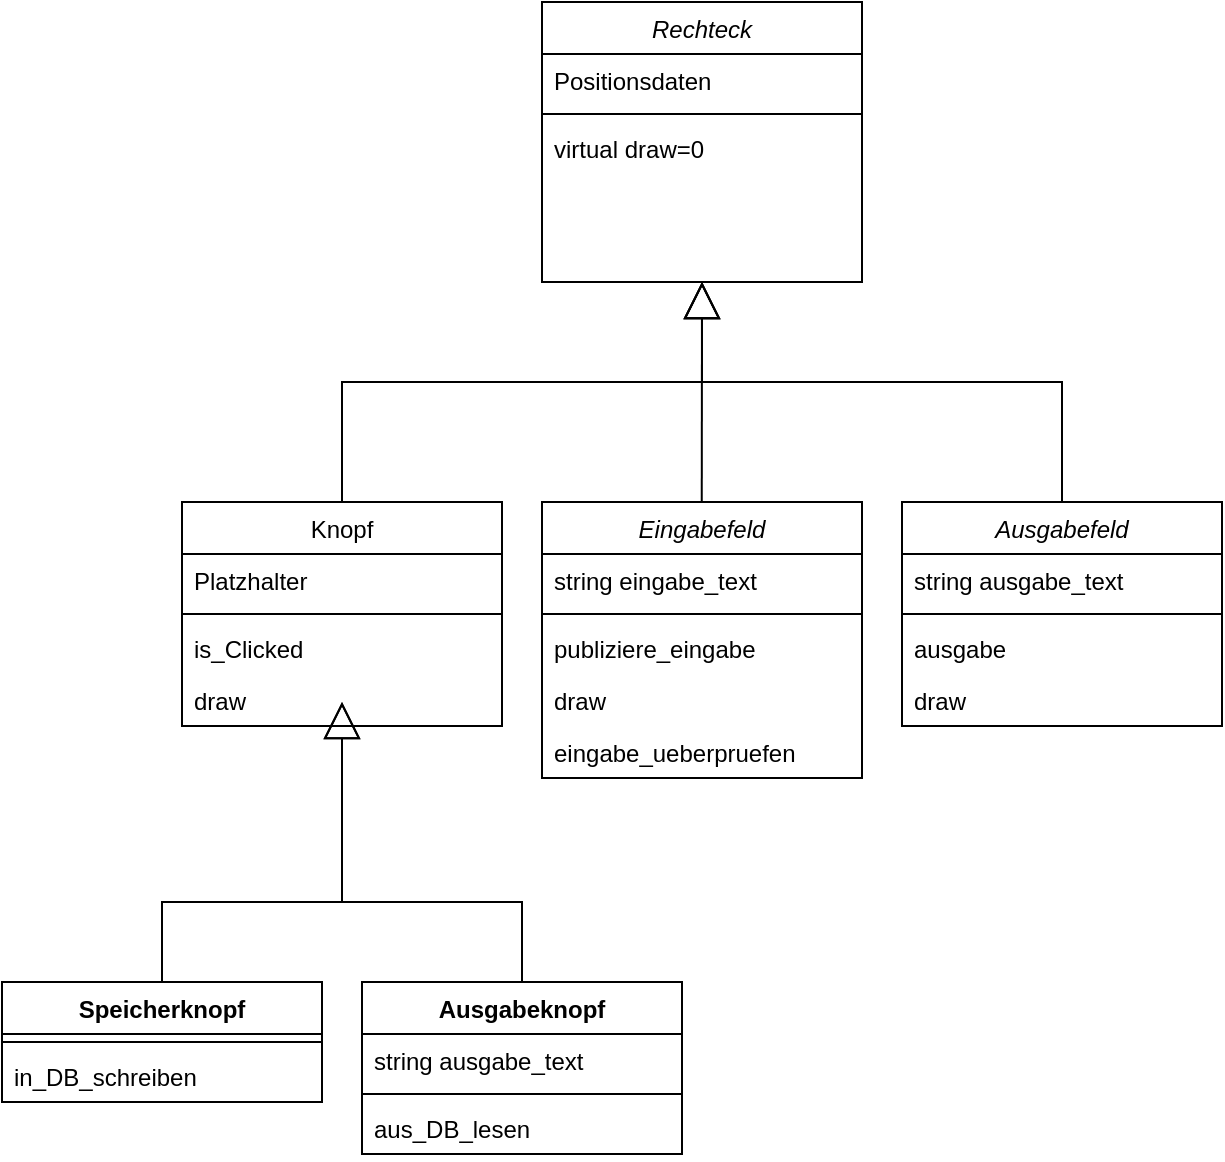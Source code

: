<mxfile version="23.0.2" type="device">
  <diagram id="C5RBs43oDa-KdzZeNtuy" name="Page-1">
    <mxGraphModel dx="853" dy="659" grid="1" gridSize="10" guides="1" tooltips="1" connect="1" arrows="1" fold="1" page="1" pageScale="1" pageWidth="827" pageHeight="1169" math="0" shadow="0">
      <root>
        <mxCell id="WIyWlLk6GJQsqaUBKTNV-0" />
        <mxCell id="WIyWlLk6GJQsqaUBKTNV-1" parent="WIyWlLk6GJQsqaUBKTNV-0" />
        <mxCell id="zkfFHV4jXpPFQw0GAbJ--0" value="Rechteck" style="swimlane;fontStyle=2;align=center;verticalAlign=top;childLayout=stackLayout;horizontal=1;startSize=26;horizontalStack=0;resizeParent=1;resizeLast=0;collapsible=1;marginBottom=0;rounded=0;shadow=0;strokeWidth=1;" parent="WIyWlLk6GJQsqaUBKTNV-1" vertex="1">
          <mxGeometry x="330" y="110" width="160" height="140" as="geometry">
            <mxRectangle x="230" y="140" width="160" height="26" as="alternateBounds" />
          </mxGeometry>
        </mxCell>
        <mxCell id="zkfFHV4jXpPFQw0GAbJ--1" value="Positionsdaten" style="text;align=left;verticalAlign=top;spacingLeft=4;spacingRight=4;overflow=hidden;rotatable=0;points=[[0,0.5],[1,0.5]];portConstraint=eastwest;" parent="zkfFHV4jXpPFQw0GAbJ--0" vertex="1">
          <mxGeometry y="26" width="160" height="26" as="geometry" />
        </mxCell>
        <mxCell id="zkfFHV4jXpPFQw0GAbJ--4" value="" style="line;html=1;strokeWidth=1;align=left;verticalAlign=middle;spacingTop=-1;spacingLeft=3;spacingRight=3;rotatable=0;labelPosition=right;points=[];portConstraint=eastwest;" parent="zkfFHV4jXpPFQw0GAbJ--0" vertex="1">
          <mxGeometry y="52" width="160" height="8" as="geometry" />
        </mxCell>
        <mxCell id="zkfFHV4jXpPFQw0GAbJ--5" value="virtual draw=0" style="text;align=left;verticalAlign=top;spacingLeft=4;spacingRight=4;overflow=hidden;rotatable=0;points=[[0,0.5],[1,0.5]];portConstraint=eastwest;" parent="zkfFHV4jXpPFQw0GAbJ--0" vertex="1">
          <mxGeometry y="60" width="160" height="26" as="geometry" />
        </mxCell>
        <mxCell id="zkfFHV4jXpPFQw0GAbJ--6" value="Knopf" style="swimlane;fontStyle=0;align=center;verticalAlign=top;childLayout=stackLayout;horizontal=1;startSize=26;horizontalStack=0;resizeParent=1;resizeLast=0;collapsible=1;marginBottom=0;rounded=0;shadow=0;strokeWidth=1;" parent="WIyWlLk6GJQsqaUBKTNV-1" vertex="1">
          <mxGeometry x="150" y="360" width="160" height="112" as="geometry">
            <mxRectangle x="130" y="380" width="160" height="26" as="alternateBounds" />
          </mxGeometry>
        </mxCell>
        <mxCell id="zkfFHV4jXpPFQw0GAbJ--7" value="Platzhalter" style="text;align=left;verticalAlign=top;spacingLeft=4;spacingRight=4;overflow=hidden;rotatable=0;points=[[0,0.5],[1,0.5]];portConstraint=eastwest;" parent="zkfFHV4jXpPFQw0GAbJ--6" vertex="1">
          <mxGeometry y="26" width="160" height="26" as="geometry" />
        </mxCell>
        <mxCell id="zkfFHV4jXpPFQw0GAbJ--9" value="" style="line;html=1;strokeWidth=1;align=left;verticalAlign=middle;spacingTop=-1;spacingLeft=3;spacingRight=3;rotatable=0;labelPosition=right;points=[];portConstraint=eastwest;" parent="zkfFHV4jXpPFQw0GAbJ--6" vertex="1">
          <mxGeometry y="52" width="160" height="8" as="geometry" />
        </mxCell>
        <mxCell id="zkfFHV4jXpPFQw0GAbJ--10" value="is_Clicked&#xa;" style="text;align=left;verticalAlign=top;spacingLeft=4;spacingRight=4;overflow=hidden;rotatable=0;points=[[0,0.5],[1,0.5]];portConstraint=eastwest;fontStyle=0" parent="zkfFHV4jXpPFQw0GAbJ--6" vertex="1">
          <mxGeometry y="60" width="160" height="26" as="geometry" />
        </mxCell>
        <mxCell id="GLIvbTBm5AlRasLHkc7Y-37" value="draw" style="text;align=left;verticalAlign=top;spacingLeft=4;spacingRight=4;overflow=hidden;rotatable=0;points=[[0,0.5],[1,0.5]];portConstraint=eastwest;fontStyle=0" vertex="1" parent="zkfFHV4jXpPFQw0GAbJ--6">
          <mxGeometry y="86" width="160" height="26" as="geometry" />
        </mxCell>
        <mxCell id="GLIvbTBm5AlRasLHkc7Y-0" value="&lt;div&gt;&lt;br&gt;&lt;/div&gt;" style="text;html=1;align=center;verticalAlign=middle;resizable=0;points=[];autosize=1;strokeColor=none;fillColor=none;" vertex="1" parent="WIyWlLk6GJQsqaUBKTNV-1">
          <mxGeometry x="400" y="408" width="20" height="30" as="geometry" />
        </mxCell>
        <mxCell id="GLIvbTBm5AlRasLHkc7Y-2" value="Eingabefeld" style="swimlane;fontStyle=2;align=center;verticalAlign=top;childLayout=stackLayout;horizontal=1;startSize=26;horizontalStack=0;resizeParent=1;resizeLast=0;collapsible=1;marginBottom=0;rounded=0;shadow=0;strokeWidth=1;" vertex="1" parent="WIyWlLk6GJQsqaUBKTNV-1">
          <mxGeometry x="330" y="360" width="160" height="138" as="geometry">
            <mxRectangle x="230" y="140" width="160" height="26" as="alternateBounds" />
          </mxGeometry>
        </mxCell>
        <mxCell id="GLIvbTBm5AlRasLHkc7Y-3" value="string eingabe_text" style="text;align=left;verticalAlign=top;spacingLeft=4;spacingRight=4;overflow=hidden;rotatable=0;points=[[0,0.5],[1,0.5]];portConstraint=eastwest;" vertex="1" parent="GLIvbTBm5AlRasLHkc7Y-2">
          <mxGeometry y="26" width="160" height="26" as="geometry" />
        </mxCell>
        <mxCell id="GLIvbTBm5AlRasLHkc7Y-4" value="" style="line;html=1;strokeWidth=1;align=left;verticalAlign=middle;spacingTop=-1;spacingLeft=3;spacingRight=3;rotatable=0;labelPosition=right;points=[];portConstraint=eastwest;" vertex="1" parent="GLIvbTBm5AlRasLHkc7Y-2">
          <mxGeometry y="52" width="160" height="8" as="geometry" />
        </mxCell>
        <mxCell id="GLIvbTBm5AlRasLHkc7Y-5" value="publiziere_eingabe" style="text;align=left;verticalAlign=top;spacingLeft=4;spacingRight=4;overflow=hidden;rotatable=0;points=[[0,0.5],[1,0.5]];portConstraint=eastwest;" vertex="1" parent="GLIvbTBm5AlRasLHkc7Y-2">
          <mxGeometry y="60" width="160" height="26" as="geometry" />
        </mxCell>
        <mxCell id="GLIvbTBm5AlRasLHkc7Y-38" value="draw" style="text;align=left;verticalAlign=top;spacingLeft=4;spacingRight=4;overflow=hidden;rotatable=0;points=[[0,0.5],[1,0.5]];portConstraint=eastwest;" vertex="1" parent="GLIvbTBm5AlRasLHkc7Y-2">
          <mxGeometry y="86" width="160" height="26" as="geometry" />
        </mxCell>
        <mxCell id="GLIvbTBm5AlRasLHkc7Y-42" value="eingabe_ueberpruefen" style="text;align=left;verticalAlign=top;spacingLeft=4;spacingRight=4;overflow=hidden;rotatable=0;points=[[0,0.5],[1,0.5]];portConstraint=eastwest;" vertex="1" parent="GLIvbTBm5AlRasLHkc7Y-2">
          <mxGeometry y="112" width="160" height="26" as="geometry" />
        </mxCell>
        <mxCell id="GLIvbTBm5AlRasLHkc7Y-6" value="Ausgabefeld" style="swimlane;fontStyle=2;align=center;verticalAlign=top;childLayout=stackLayout;horizontal=1;startSize=26;horizontalStack=0;resizeParent=1;resizeLast=0;collapsible=1;marginBottom=0;rounded=0;shadow=0;strokeWidth=1;" vertex="1" parent="WIyWlLk6GJQsqaUBKTNV-1">
          <mxGeometry x="510" y="360" width="160" height="112" as="geometry">
            <mxRectangle x="230" y="140" width="160" height="26" as="alternateBounds" />
          </mxGeometry>
        </mxCell>
        <mxCell id="GLIvbTBm5AlRasLHkc7Y-7" value="string ausgabe_text" style="text;align=left;verticalAlign=top;spacingLeft=4;spacingRight=4;overflow=hidden;rotatable=0;points=[[0,0.5],[1,0.5]];portConstraint=eastwest;" vertex="1" parent="GLIvbTBm5AlRasLHkc7Y-6">
          <mxGeometry y="26" width="160" height="26" as="geometry" />
        </mxCell>
        <mxCell id="GLIvbTBm5AlRasLHkc7Y-8" value="" style="line;html=1;strokeWidth=1;align=left;verticalAlign=middle;spacingTop=-1;spacingLeft=3;spacingRight=3;rotatable=0;labelPosition=right;points=[];portConstraint=eastwest;" vertex="1" parent="GLIvbTBm5AlRasLHkc7Y-6">
          <mxGeometry y="52" width="160" height="8" as="geometry" />
        </mxCell>
        <mxCell id="GLIvbTBm5AlRasLHkc7Y-39" value="ausgabe" style="text;align=left;verticalAlign=top;spacingLeft=4;spacingRight=4;overflow=hidden;rotatable=0;points=[[0,0.5],[1,0.5]];portConstraint=eastwest;" vertex="1" parent="GLIvbTBm5AlRasLHkc7Y-6">
          <mxGeometry y="60" width="160" height="26" as="geometry" />
        </mxCell>
        <mxCell id="GLIvbTBm5AlRasLHkc7Y-41" value="draw" style="text;align=left;verticalAlign=top;spacingLeft=4;spacingRight=4;overflow=hidden;rotatable=0;points=[[0,0.5],[1,0.5]];portConstraint=eastwest;" vertex="1" parent="GLIvbTBm5AlRasLHkc7Y-6">
          <mxGeometry y="86" width="160" height="26" as="geometry" />
        </mxCell>
        <mxCell id="GLIvbTBm5AlRasLHkc7Y-24" value="" style="endArrow=block;endSize=16;endFill=0;html=1;rounded=0;exitX=0.5;exitY=0;exitDx=0;exitDy=0;" edge="1" parent="WIyWlLk6GJQsqaUBKTNV-1" source="GLIvbTBm5AlRasLHkc7Y-6">
          <mxGeometry width="160" relative="1" as="geometry">
            <mxPoint x="420" y="370" as="sourcePoint" />
            <mxPoint x="410" y="250" as="targetPoint" />
            <Array as="points">
              <mxPoint x="590" y="300" />
              <mxPoint x="410" y="300" />
            </Array>
          </mxGeometry>
        </mxCell>
        <mxCell id="GLIvbTBm5AlRasLHkc7Y-25" value="" style="endArrow=block;endSize=16;endFill=0;html=1;rounded=0;exitX=0.5;exitY=0;exitDx=0;exitDy=0;" edge="1" parent="WIyWlLk6GJQsqaUBKTNV-1" source="zkfFHV4jXpPFQw0GAbJ--6">
          <mxGeometry width="160" relative="1" as="geometry">
            <mxPoint x="600" y="370" as="sourcePoint" />
            <mxPoint x="410" y="250" as="targetPoint" />
            <Array as="points">
              <mxPoint x="230" y="300" />
              <mxPoint x="410" y="300" />
            </Array>
          </mxGeometry>
        </mxCell>
        <mxCell id="GLIvbTBm5AlRasLHkc7Y-26" value="" style="endArrow=block;endSize=16;endFill=0;html=1;rounded=0;exitX=0.5;exitY=0;exitDx=0;exitDy=0;" edge="1" parent="WIyWlLk6GJQsqaUBKTNV-1">
          <mxGeometry width="160" relative="1" as="geometry">
            <mxPoint x="409.88" y="360" as="sourcePoint" />
            <mxPoint x="410" y="250" as="targetPoint" />
          </mxGeometry>
        </mxCell>
        <mxCell id="GLIvbTBm5AlRasLHkc7Y-27" value="Speicherknopf" style="swimlane;fontStyle=1;align=center;verticalAlign=top;childLayout=stackLayout;horizontal=1;startSize=26;horizontalStack=0;resizeParent=1;resizeParentMax=0;resizeLast=0;collapsible=1;marginBottom=0;whiteSpace=wrap;html=1;" vertex="1" parent="WIyWlLk6GJQsqaUBKTNV-1">
          <mxGeometry x="60" y="600" width="160" height="60" as="geometry" />
        </mxCell>
        <mxCell id="GLIvbTBm5AlRasLHkc7Y-29" value="" style="line;strokeWidth=1;fillColor=none;align=left;verticalAlign=middle;spacingTop=-1;spacingLeft=3;spacingRight=3;rotatable=0;labelPosition=right;points=[];portConstraint=eastwest;strokeColor=inherit;" vertex="1" parent="GLIvbTBm5AlRasLHkc7Y-27">
          <mxGeometry y="26" width="160" height="8" as="geometry" />
        </mxCell>
        <mxCell id="GLIvbTBm5AlRasLHkc7Y-30" value="in_DB_schreiben" style="text;strokeColor=none;fillColor=none;align=left;verticalAlign=top;spacingLeft=4;spacingRight=4;overflow=hidden;rotatable=0;points=[[0,0.5],[1,0.5]];portConstraint=eastwest;whiteSpace=wrap;html=1;" vertex="1" parent="GLIvbTBm5AlRasLHkc7Y-27">
          <mxGeometry y="34" width="160" height="26" as="geometry" />
        </mxCell>
        <mxCell id="GLIvbTBm5AlRasLHkc7Y-31" value="Ausgabeknopf" style="swimlane;fontStyle=1;align=center;verticalAlign=top;childLayout=stackLayout;horizontal=1;startSize=26;horizontalStack=0;resizeParent=1;resizeParentMax=0;resizeLast=0;collapsible=1;marginBottom=0;whiteSpace=wrap;html=1;" vertex="1" parent="WIyWlLk6GJQsqaUBKTNV-1">
          <mxGeometry x="240" y="600" width="160" height="86" as="geometry" />
        </mxCell>
        <mxCell id="GLIvbTBm5AlRasLHkc7Y-32" value="string ausgabe_text" style="text;strokeColor=none;fillColor=none;align=left;verticalAlign=top;spacingLeft=4;spacingRight=4;overflow=hidden;rotatable=0;points=[[0,0.5],[1,0.5]];portConstraint=eastwest;whiteSpace=wrap;html=1;" vertex="1" parent="GLIvbTBm5AlRasLHkc7Y-31">
          <mxGeometry y="26" width="160" height="26" as="geometry" />
        </mxCell>
        <mxCell id="GLIvbTBm5AlRasLHkc7Y-33" value="" style="line;strokeWidth=1;fillColor=none;align=left;verticalAlign=middle;spacingTop=-1;spacingLeft=3;spacingRight=3;rotatable=0;labelPosition=right;points=[];portConstraint=eastwest;strokeColor=inherit;" vertex="1" parent="GLIvbTBm5AlRasLHkc7Y-31">
          <mxGeometry y="52" width="160" height="8" as="geometry" />
        </mxCell>
        <mxCell id="GLIvbTBm5AlRasLHkc7Y-34" value="aus_DB_lesen" style="text;strokeColor=none;fillColor=none;align=left;verticalAlign=top;spacingLeft=4;spacingRight=4;overflow=hidden;rotatable=0;points=[[0,0.5],[1,0.5]];portConstraint=eastwest;whiteSpace=wrap;html=1;" vertex="1" parent="GLIvbTBm5AlRasLHkc7Y-31">
          <mxGeometry y="60" width="160" height="26" as="geometry" />
        </mxCell>
        <mxCell id="GLIvbTBm5AlRasLHkc7Y-35" value="" style="endArrow=block;endSize=16;endFill=0;html=1;rounded=0;exitX=0.5;exitY=0;exitDx=0;exitDy=0;" edge="1" parent="WIyWlLk6GJQsqaUBKTNV-1" source="GLIvbTBm5AlRasLHkc7Y-27">
          <mxGeometry width="160" relative="1" as="geometry">
            <mxPoint x="50" y="570" as="sourcePoint" />
            <mxPoint x="230" y="460" as="targetPoint" />
            <Array as="points">
              <mxPoint x="140" y="560" />
              <mxPoint x="230" y="560" />
            </Array>
          </mxGeometry>
        </mxCell>
        <mxCell id="GLIvbTBm5AlRasLHkc7Y-36" value="" style="endArrow=block;endSize=16;endFill=0;html=1;rounded=0;exitX=0.5;exitY=0;exitDx=0;exitDy=0;" edge="1" parent="WIyWlLk6GJQsqaUBKTNV-1" source="GLIvbTBm5AlRasLHkc7Y-31">
          <mxGeometry width="160" relative="1" as="geometry">
            <mxPoint x="150" y="610" as="sourcePoint" />
            <mxPoint x="230" y="460" as="targetPoint" />
            <Array as="points">
              <mxPoint x="320" y="560" />
              <mxPoint x="230" y="560" />
            </Array>
          </mxGeometry>
        </mxCell>
      </root>
    </mxGraphModel>
  </diagram>
</mxfile>
